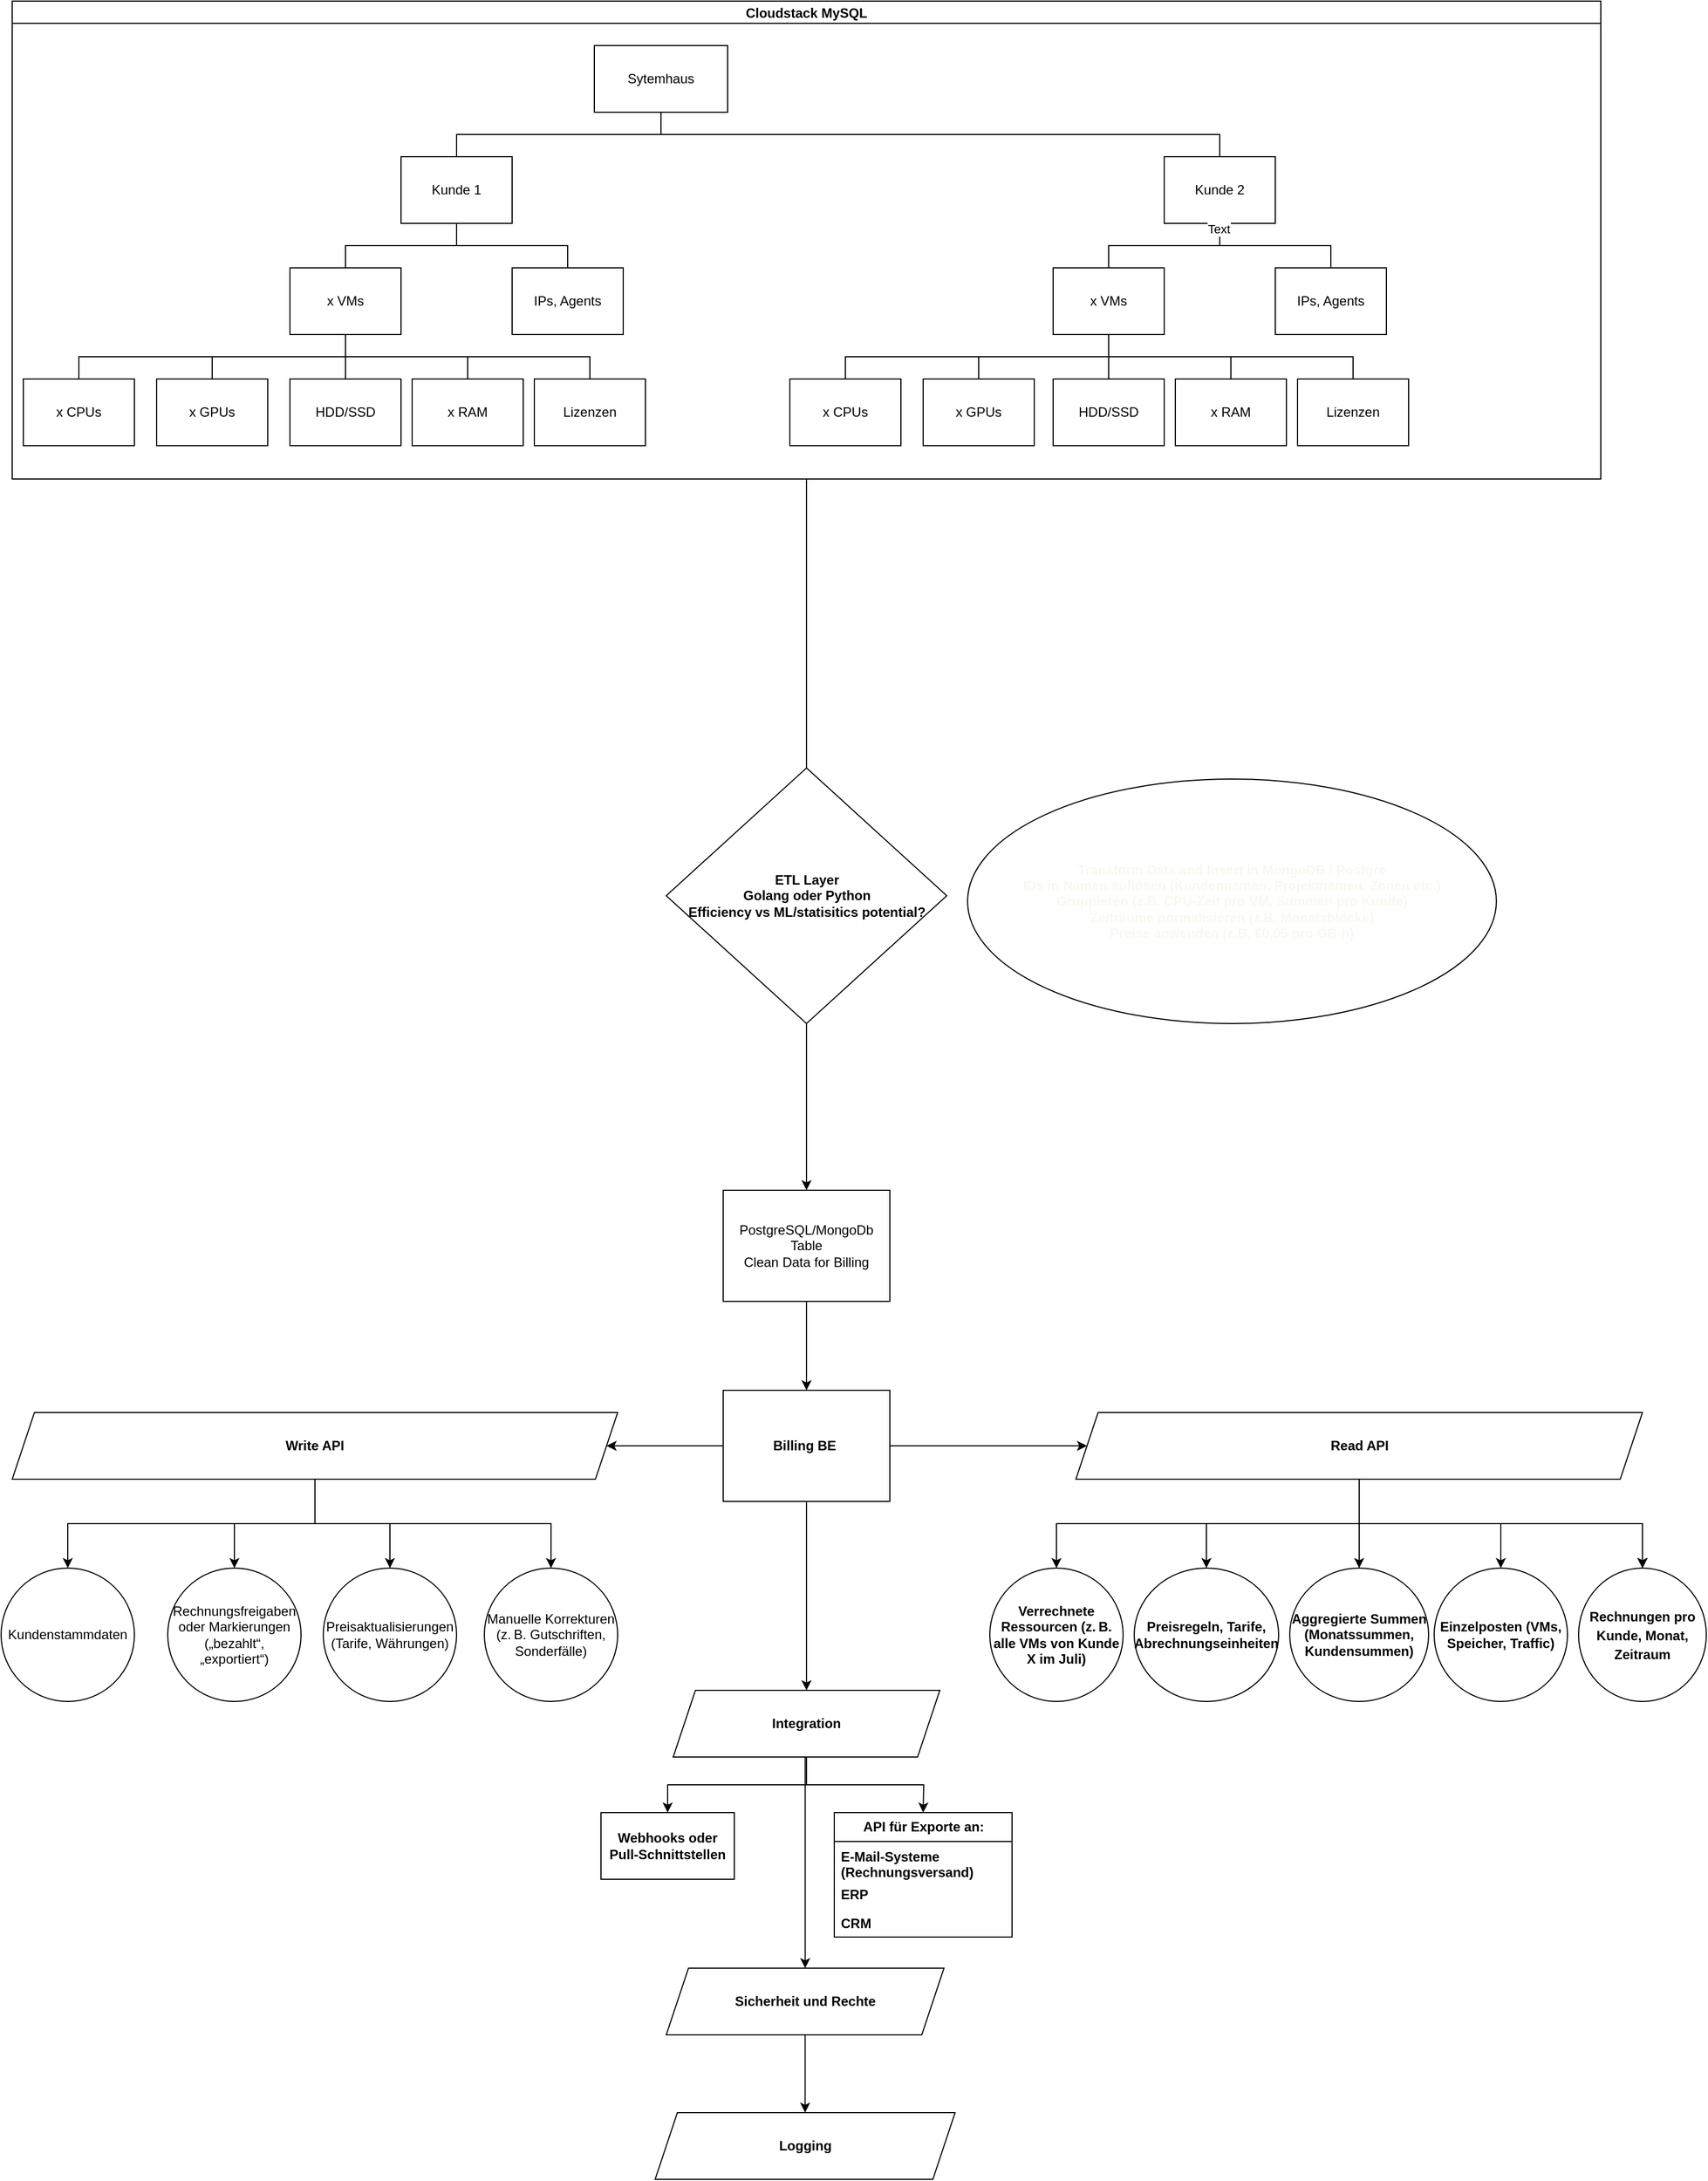 <mxfile version="28.0.7">
  <diagram name="Seite-1" id="dAcKR4Bfe2L1xaJW2Gbn">
    <mxGraphModel dx="2253" dy="831" grid="1" gridSize="10" guides="1" tooltips="1" connect="1" arrows="1" fold="1" page="1" pageScale="1" pageWidth="827" pageHeight="1169" math="0" shadow="0">
      <root>
        <mxCell id="0" />
        <mxCell id="1" parent="0" />
        <mxCell id="pC6qjMNUaUX_Bs6oKTgu-78" value="" style="edgeStyle=elbowEdgeStyle;rounded=0;orthogonalLoop=1;jettySize=auto;html=1;elbow=vertical;startArrow=none;endArrow=none;" parent="1" source="pC6qjMNUaUX_Bs6oKTgu-1" target="pC6qjMNUaUX_Bs6oKTgu-77" edge="1">
          <mxGeometry relative="1" as="geometry" />
        </mxCell>
        <mxCell id="pC6qjMNUaUX_Bs6oKTgu-1" value="Cloudstack MySQL" style="swimlane;startSize=20;horizontal=1;containerType=tree;newEdgeStyle={&quot;edgeStyle&quot;:&quot;elbowEdgeStyle&quot;,&quot;startArrow&quot;:&quot;none&quot;,&quot;endArrow&quot;:&quot;none&quot;};" parent="1" vertex="1">
          <mxGeometry x="-540" y="150" width="1430" height="430" as="geometry" />
        </mxCell>
        <mxCell id="pC6qjMNUaUX_Bs6oKTgu-2" value="" style="edgeStyle=elbowEdgeStyle;elbow=vertical;sourcePerimeterSpacing=0;targetPerimeterSpacing=0;startArrow=none;endArrow=none;rounded=0;curved=0;" parent="pC6qjMNUaUX_Bs6oKTgu-1" source="pC6qjMNUaUX_Bs6oKTgu-4" target="pC6qjMNUaUX_Bs6oKTgu-5" edge="1">
          <mxGeometry relative="1" as="geometry" />
        </mxCell>
        <mxCell id="pC6qjMNUaUX_Bs6oKTgu-3" value="" style="edgeStyle=elbowEdgeStyle;elbow=vertical;sourcePerimeterSpacing=0;targetPerimeterSpacing=0;startArrow=none;endArrow=none;rounded=0;curved=0;" parent="pC6qjMNUaUX_Bs6oKTgu-1" source="pC6qjMNUaUX_Bs6oKTgu-4" target="pC6qjMNUaUX_Bs6oKTgu-6" edge="1">
          <mxGeometry relative="1" as="geometry" />
        </mxCell>
        <UserObject label="Sytemhaus" treeRoot="1" id="pC6qjMNUaUX_Bs6oKTgu-4">
          <mxCell style="whiteSpace=wrap;html=1;align=center;treeFolding=1;treeMoving=1;newEdgeStyle={&quot;edgeStyle&quot;:&quot;elbowEdgeStyle&quot;,&quot;startArrow&quot;:&quot;none&quot;,&quot;endArrow&quot;:&quot;none&quot;};" parent="pC6qjMNUaUX_Bs6oKTgu-1" vertex="1">
            <mxGeometry x="524" y="40" width="120" height="60" as="geometry" />
          </mxCell>
        </UserObject>
        <mxCell id="pC6qjMNUaUX_Bs6oKTgu-5" value="Kunde 1" style="whiteSpace=wrap;html=1;align=center;verticalAlign=middle;treeFolding=1;treeMoving=1;newEdgeStyle={&quot;edgeStyle&quot;:&quot;elbowEdgeStyle&quot;,&quot;startArrow&quot;:&quot;none&quot;,&quot;endArrow&quot;:&quot;none&quot;};" parent="pC6qjMNUaUX_Bs6oKTgu-1" vertex="1">
          <mxGeometry x="350" y="140" width="100" height="60" as="geometry" />
        </mxCell>
        <mxCell id="pC6qjMNUaUX_Bs6oKTgu-6" value="Kunde 2" style="whiteSpace=wrap;html=1;align=center;verticalAlign=middle;treeFolding=1;treeMoving=1;newEdgeStyle={&quot;edgeStyle&quot;:&quot;elbowEdgeStyle&quot;,&quot;startArrow&quot;:&quot;none&quot;,&quot;endArrow&quot;:&quot;none&quot;};" parent="pC6qjMNUaUX_Bs6oKTgu-1" vertex="1">
          <mxGeometry x="1037" y="140" width="100" height="60" as="geometry" />
        </mxCell>
        <mxCell id="pC6qjMNUaUX_Bs6oKTgu-10" value="" style="edgeStyle=elbowEdgeStyle;elbow=vertical;sourcePerimeterSpacing=0;targetPerimeterSpacing=0;startArrow=none;endArrow=none;rounded=0;curved=0;" parent="pC6qjMNUaUX_Bs6oKTgu-1" source="pC6qjMNUaUX_Bs6oKTgu-6" target="pC6qjMNUaUX_Bs6oKTgu-11" edge="1">
          <mxGeometry relative="1" as="geometry">
            <mxPoint x="380" y="140" as="sourcePoint" />
          </mxGeometry>
        </mxCell>
        <mxCell id="pC6qjMNUaUX_Bs6oKTgu-11" value="x VMs" style="whiteSpace=wrap;html=1;align=center;verticalAlign=middle;treeFolding=1;treeMoving=1;newEdgeStyle={&quot;edgeStyle&quot;:&quot;elbowEdgeStyle&quot;,&quot;startArrow&quot;:&quot;none&quot;,&quot;endArrow&quot;:&quot;none&quot;};fillColor=light-dark(#FFFFFF,#FF1A6E);" parent="pC6qjMNUaUX_Bs6oKTgu-1" vertex="1">
          <mxGeometry x="937" y="240" width="100" height="60" as="geometry" />
        </mxCell>
        <mxCell id="pC6qjMNUaUX_Bs6oKTgu-12" value="" style="edgeStyle=elbowEdgeStyle;elbow=vertical;sourcePerimeterSpacing=0;targetPerimeterSpacing=0;startArrow=none;endArrow=none;rounded=0;curved=0;exitX=0.5;exitY=1;exitDx=0;exitDy=0;" parent="pC6qjMNUaUX_Bs6oKTgu-1" source="pC6qjMNUaUX_Bs6oKTgu-11" target="pC6qjMNUaUX_Bs6oKTgu-13" edge="1">
          <mxGeometry relative="1" as="geometry">
            <mxPoint x="380" y="140" as="sourcePoint" />
          </mxGeometry>
        </mxCell>
        <mxCell id="pC6qjMNUaUX_Bs6oKTgu-13" value="x CPUs" style="whiteSpace=wrap;html=1;align=center;verticalAlign=middle;treeFolding=1;treeMoving=1;newEdgeStyle={&quot;edgeStyle&quot;:&quot;elbowEdgeStyle&quot;,&quot;startArrow&quot;:&quot;none&quot;,&quot;endArrow&quot;:&quot;none&quot;};fillColor=light-dark(#FFFFFF,#FF1A6E);" parent="pC6qjMNUaUX_Bs6oKTgu-1" vertex="1">
          <mxGeometry x="700" y="340" width="100" height="60" as="geometry" />
        </mxCell>
        <mxCell id="pC6qjMNUaUX_Bs6oKTgu-14" value="" style="edgeStyle=elbowEdgeStyle;elbow=vertical;sourcePerimeterSpacing=0;targetPerimeterSpacing=0;startArrow=none;endArrow=none;rounded=0;curved=0;exitX=0.5;exitY=1;exitDx=0;exitDy=0;" parent="pC6qjMNUaUX_Bs6oKTgu-1" source="pC6qjMNUaUX_Bs6oKTgu-11" target="pC6qjMNUaUX_Bs6oKTgu-15" edge="1">
          <mxGeometry relative="1" as="geometry">
            <mxPoint x="380" y="140" as="sourcePoint" />
          </mxGeometry>
        </mxCell>
        <mxCell id="pC6qjMNUaUX_Bs6oKTgu-15" value="x GPUs" style="whiteSpace=wrap;html=1;align=center;verticalAlign=middle;treeFolding=1;treeMoving=1;newEdgeStyle={&quot;edgeStyle&quot;:&quot;elbowEdgeStyle&quot;,&quot;startArrow&quot;:&quot;none&quot;,&quot;endArrow&quot;:&quot;none&quot;};fillColor=light-dark(#FFFFFF,#FF1A6E);" parent="pC6qjMNUaUX_Bs6oKTgu-1" vertex="1">
          <mxGeometry x="820" y="340" width="100" height="60" as="geometry" />
        </mxCell>
        <mxCell id="pC6qjMNUaUX_Bs6oKTgu-16" value="" style="edgeStyle=elbowEdgeStyle;elbow=vertical;sourcePerimeterSpacing=0;targetPerimeterSpacing=0;startArrow=none;endArrow=none;rounded=0;curved=0;exitX=0.5;exitY=1;exitDx=0;exitDy=0;" parent="pC6qjMNUaUX_Bs6oKTgu-1" source="pC6qjMNUaUX_Bs6oKTgu-11" target="pC6qjMNUaUX_Bs6oKTgu-17" edge="1">
          <mxGeometry relative="1" as="geometry">
            <mxPoint x="970" y="310" as="sourcePoint" />
          </mxGeometry>
        </mxCell>
        <mxCell id="pC6qjMNUaUX_Bs6oKTgu-17" value="HDD/SSD" style="whiteSpace=wrap;html=1;align=center;verticalAlign=middle;treeFolding=1;treeMoving=1;newEdgeStyle={&quot;edgeStyle&quot;:&quot;elbowEdgeStyle&quot;,&quot;startArrow&quot;:&quot;none&quot;,&quot;endArrow&quot;:&quot;none&quot;};fillColor=light-dark(#FFFFFF,#FF1A6E);" parent="pC6qjMNUaUX_Bs6oKTgu-1" vertex="1">
          <mxGeometry x="937" y="340" width="100" height="60" as="geometry" />
        </mxCell>
        <mxCell id="pC6qjMNUaUX_Bs6oKTgu-18" value="" style="edgeStyle=elbowEdgeStyle;elbow=vertical;sourcePerimeterSpacing=0;targetPerimeterSpacing=0;startArrow=none;endArrow=none;rounded=0;curved=0;" parent="pC6qjMNUaUX_Bs6oKTgu-1" source="pC6qjMNUaUX_Bs6oKTgu-6" target="pC6qjMNUaUX_Bs6oKTgu-19" edge="1">
          <mxGeometry relative="1" as="geometry">
            <mxPoint x="380" y="140" as="sourcePoint" />
          </mxGeometry>
        </mxCell>
        <mxCell id="pC6qjMNUaUX_Bs6oKTgu-20" value="Text" style="edgeLabel;html=1;align=center;verticalAlign=middle;resizable=0;points=[];" parent="pC6qjMNUaUX_Bs6oKTgu-18" vertex="1" connectable="0">
          <mxGeometry x="-0.938" y="-1" relative="1" as="geometry">
            <mxPoint as="offset" />
          </mxGeometry>
        </mxCell>
        <mxCell id="pC6qjMNUaUX_Bs6oKTgu-19" value="IPs, Agents" style="whiteSpace=wrap;html=1;align=center;verticalAlign=middle;treeFolding=1;treeMoving=1;newEdgeStyle={&quot;edgeStyle&quot;:&quot;elbowEdgeStyle&quot;,&quot;startArrow&quot;:&quot;none&quot;,&quot;endArrow&quot;:&quot;none&quot;};fillColor=light-dark(#FFFFFF,#0F1893);" parent="pC6qjMNUaUX_Bs6oKTgu-1" vertex="1">
          <mxGeometry x="1137" y="240" width="100" height="60" as="geometry" />
        </mxCell>
        <mxCell id="pC6qjMNUaUX_Bs6oKTgu-30" value="" style="edgeStyle=elbowEdgeStyle;elbow=vertical;sourcePerimeterSpacing=0;targetPerimeterSpacing=0;startArrow=none;endArrow=none;rounded=0;curved=0;" parent="pC6qjMNUaUX_Bs6oKTgu-1" source="pC6qjMNUaUX_Bs6oKTgu-5" target="pC6qjMNUaUX_Bs6oKTgu-31" edge="1">
          <mxGeometry relative="1" as="geometry">
            <mxPoint x="380" y="140" as="sourcePoint" />
          </mxGeometry>
        </mxCell>
        <mxCell id="pC6qjMNUaUX_Bs6oKTgu-31" value="x VMs" style="whiteSpace=wrap;html=1;align=center;verticalAlign=middle;treeFolding=1;treeMoving=1;newEdgeStyle={&quot;edgeStyle&quot;:&quot;elbowEdgeStyle&quot;,&quot;startArrow&quot;:&quot;none&quot;,&quot;endArrow&quot;:&quot;none&quot;};fillColor=light-dark(#FFFFFF,#FF1A6E);" parent="pC6qjMNUaUX_Bs6oKTgu-1" vertex="1">
          <mxGeometry x="250" y="240" width="100" height="60" as="geometry" />
        </mxCell>
        <mxCell id="pC6qjMNUaUX_Bs6oKTgu-37" value="IPs, Agents" style="whiteSpace=wrap;html=1;align=center;verticalAlign=middle;treeFolding=1;treeMoving=1;newEdgeStyle={&quot;edgeStyle&quot;:&quot;elbowEdgeStyle&quot;,&quot;startArrow&quot;:&quot;none&quot;,&quot;endArrow&quot;:&quot;none&quot;};fillColor=light-dark(#FFFFFF,#0F1893);" parent="pC6qjMNUaUX_Bs6oKTgu-1" vertex="1">
          <mxGeometry x="450" y="240" width="100" height="60" as="geometry" />
        </mxCell>
        <mxCell id="pC6qjMNUaUX_Bs6oKTgu-36" value="" style="edgeStyle=elbowEdgeStyle;elbow=vertical;sourcePerimeterSpacing=0;targetPerimeterSpacing=0;startArrow=none;endArrow=none;rounded=0;curved=0;" parent="pC6qjMNUaUX_Bs6oKTgu-1" source="pC6qjMNUaUX_Bs6oKTgu-5" target="pC6qjMNUaUX_Bs6oKTgu-37" edge="1">
          <mxGeometry relative="1" as="geometry">
            <mxPoint x="850" y="130" as="sourcePoint" />
          </mxGeometry>
        </mxCell>
        <mxCell id="pC6qjMNUaUX_Bs6oKTgu-48" value="" style="edgeStyle=elbowEdgeStyle;elbow=vertical;sourcePerimeterSpacing=0;targetPerimeterSpacing=0;startArrow=none;endArrow=none;rounded=0;curved=0;" parent="pC6qjMNUaUX_Bs6oKTgu-1" source="pC6qjMNUaUX_Bs6oKTgu-11" target="pC6qjMNUaUX_Bs6oKTgu-49" edge="1">
          <mxGeometry relative="1" as="geometry">
            <mxPoint x="770" y="280" as="sourcePoint" />
          </mxGeometry>
        </mxCell>
        <mxCell id="pC6qjMNUaUX_Bs6oKTgu-49" value="x RAM" style="whiteSpace=wrap;html=1;align=center;verticalAlign=middle;treeFolding=1;treeMoving=1;newEdgeStyle={&quot;edgeStyle&quot;:&quot;elbowEdgeStyle&quot;,&quot;startArrow&quot;:&quot;none&quot;,&quot;endArrow&quot;:&quot;none&quot;};fillColor=light-dark(#FFFFFF,#FF1A6E);" parent="pC6qjMNUaUX_Bs6oKTgu-1" vertex="1">
          <mxGeometry x="1047" y="340" width="100" height="60" as="geometry" />
        </mxCell>
        <mxCell id="pC6qjMNUaUX_Bs6oKTgu-65" value="" style="edgeStyle=elbowEdgeStyle;elbow=vertical;sourcePerimeterSpacing=0;targetPerimeterSpacing=0;startArrow=none;endArrow=none;rounded=0;curved=0;" parent="pC6qjMNUaUX_Bs6oKTgu-1" source="pC6qjMNUaUX_Bs6oKTgu-31" target="pC6qjMNUaUX_Bs6oKTgu-66" edge="1">
          <mxGeometry relative="1" as="geometry">
            <mxPoint x="-20" y="280" as="sourcePoint" />
          </mxGeometry>
        </mxCell>
        <mxCell id="pC6qjMNUaUX_Bs6oKTgu-66" value="x GPUs" style="whiteSpace=wrap;html=1;align=center;verticalAlign=middle;treeFolding=1;treeMoving=1;newEdgeStyle={&quot;edgeStyle&quot;:&quot;elbowEdgeStyle&quot;,&quot;startArrow&quot;:&quot;none&quot;,&quot;endArrow&quot;:&quot;none&quot;};fillColor=light-dark(#FFFFFF,#FF1A6E);" parent="pC6qjMNUaUX_Bs6oKTgu-1" vertex="1">
          <mxGeometry x="130" y="340" width="100" height="60" as="geometry" />
        </mxCell>
        <mxCell id="pC6qjMNUaUX_Bs6oKTgu-67" value="" style="edgeStyle=elbowEdgeStyle;elbow=vertical;sourcePerimeterSpacing=0;targetPerimeterSpacing=0;startArrow=none;endArrow=none;rounded=0;curved=0;" parent="pC6qjMNUaUX_Bs6oKTgu-1" source="pC6qjMNUaUX_Bs6oKTgu-31" target="pC6qjMNUaUX_Bs6oKTgu-68" edge="1">
          <mxGeometry relative="1" as="geometry">
            <mxPoint x="-20" y="280" as="sourcePoint" />
          </mxGeometry>
        </mxCell>
        <mxCell id="pC6qjMNUaUX_Bs6oKTgu-68" value="HDD/SSD" style="whiteSpace=wrap;html=1;align=center;verticalAlign=middle;treeFolding=1;treeMoving=1;newEdgeStyle={&quot;edgeStyle&quot;:&quot;elbowEdgeStyle&quot;,&quot;startArrow&quot;:&quot;none&quot;,&quot;endArrow&quot;:&quot;none&quot;};fillColor=light-dark(#FFFFFF,#FF1A6E);" parent="pC6qjMNUaUX_Bs6oKTgu-1" vertex="1">
          <mxGeometry x="250" y="340" width="100" height="60" as="geometry" />
        </mxCell>
        <mxCell id="pC6qjMNUaUX_Bs6oKTgu-69" value="" style="edgeStyle=elbowEdgeStyle;elbow=vertical;sourcePerimeterSpacing=0;targetPerimeterSpacing=0;startArrow=none;endArrow=none;rounded=0;curved=0;" parent="pC6qjMNUaUX_Bs6oKTgu-1" source="pC6qjMNUaUX_Bs6oKTgu-31" target="pC6qjMNUaUX_Bs6oKTgu-70" edge="1">
          <mxGeometry relative="1" as="geometry">
            <mxPoint x="-20" y="280" as="sourcePoint" />
          </mxGeometry>
        </mxCell>
        <mxCell id="pC6qjMNUaUX_Bs6oKTgu-70" value="x RAM" style="whiteSpace=wrap;html=1;align=center;verticalAlign=middle;treeFolding=1;treeMoving=1;newEdgeStyle={&quot;edgeStyle&quot;:&quot;elbowEdgeStyle&quot;,&quot;startArrow&quot;:&quot;none&quot;,&quot;endArrow&quot;:&quot;none&quot;};fillColor=light-dark(#FFFFFF,#FF1A6E);" parent="pC6qjMNUaUX_Bs6oKTgu-1" vertex="1">
          <mxGeometry x="360" y="340" width="100" height="60" as="geometry" />
        </mxCell>
        <mxCell id="pC6qjMNUaUX_Bs6oKTgu-71" value="" style="edgeStyle=elbowEdgeStyle;elbow=vertical;sourcePerimeterSpacing=0;targetPerimeterSpacing=0;startArrow=none;endArrow=none;rounded=0;curved=0;" parent="pC6qjMNUaUX_Bs6oKTgu-1" source="pC6qjMNUaUX_Bs6oKTgu-31" target="pC6qjMNUaUX_Bs6oKTgu-72" edge="1">
          <mxGeometry relative="1" as="geometry">
            <mxPoint x="-20" y="280" as="sourcePoint" />
          </mxGeometry>
        </mxCell>
        <mxCell id="pC6qjMNUaUX_Bs6oKTgu-72" value="x CPUs" style="whiteSpace=wrap;html=1;align=center;verticalAlign=middle;treeFolding=1;treeMoving=1;newEdgeStyle={&quot;edgeStyle&quot;:&quot;elbowEdgeStyle&quot;,&quot;startArrow&quot;:&quot;none&quot;,&quot;endArrow&quot;:&quot;none&quot;};fillColor=light-dark(#FFFFFF,#FF1A6E);" parent="pC6qjMNUaUX_Bs6oKTgu-1" vertex="1">
          <mxGeometry x="10" y="340" width="100" height="60" as="geometry" />
        </mxCell>
        <mxCell id="pC6qjMNUaUX_Bs6oKTgu-73" value="" style="edgeStyle=elbowEdgeStyle;elbow=vertical;sourcePerimeterSpacing=0;targetPerimeterSpacing=0;startArrow=none;endArrow=none;rounded=0;curved=0;" parent="pC6qjMNUaUX_Bs6oKTgu-1" source="pC6qjMNUaUX_Bs6oKTgu-11" target="pC6qjMNUaUX_Bs6oKTgu-74" edge="1">
          <mxGeometry relative="1" as="geometry">
            <mxPoint x="640" y="280" as="sourcePoint" />
          </mxGeometry>
        </mxCell>
        <mxCell id="pC6qjMNUaUX_Bs6oKTgu-74" value="Lizenzen" style="whiteSpace=wrap;html=1;align=center;verticalAlign=middle;treeFolding=1;treeMoving=1;newEdgeStyle={&quot;edgeStyle&quot;:&quot;elbowEdgeStyle&quot;,&quot;startArrow&quot;:&quot;none&quot;,&quot;endArrow&quot;:&quot;none&quot;};fillColor=light-dark(#FFFFFF,#FF1A6E);" parent="pC6qjMNUaUX_Bs6oKTgu-1" vertex="1">
          <mxGeometry x="1157" y="340" width="100" height="60" as="geometry" />
        </mxCell>
        <mxCell id="pC6qjMNUaUX_Bs6oKTgu-75" value="" style="edgeStyle=elbowEdgeStyle;elbow=vertical;sourcePerimeterSpacing=0;targetPerimeterSpacing=0;startArrow=none;endArrow=none;rounded=0;curved=0;" parent="pC6qjMNUaUX_Bs6oKTgu-1" source="pC6qjMNUaUX_Bs6oKTgu-31" target="pC6qjMNUaUX_Bs6oKTgu-76" edge="1">
          <mxGeometry relative="1" as="geometry">
            <mxPoint x="-20" y="280" as="sourcePoint" />
          </mxGeometry>
        </mxCell>
        <mxCell id="pC6qjMNUaUX_Bs6oKTgu-76" value="Lizenzen" style="whiteSpace=wrap;html=1;align=center;verticalAlign=middle;treeFolding=1;treeMoving=1;newEdgeStyle={&quot;edgeStyle&quot;:&quot;elbowEdgeStyle&quot;,&quot;startArrow&quot;:&quot;none&quot;,&quot;endArrow&quot;:&quot;none&quot;};fillColor=light-dark(#FFFFFF,#FF1A6E);" parent="pC6qjMNUaUX_Bs6oKTgu-1" vertex="1">
          <mxGeometry x="470" y="340" width="100" height="60" as="geometry" />
        </mxCell>
        <mxCell id="pC6qjMNUaUX_Bs6oKTgu-89" style="edgeStyle=orthogonalEdgeStyle;rounded=0;orthogonalLoop=1;jettySize=auto;html=1;exitX=0.5;exitY=1;exitDx=0;exitDy=0;entryX=0.5;entryY=0;entryDx=0;entryDy=0;" parent="1" source="pC6qjMNUaUX_Bs6oKTgu-77" edge="1">
          <mxGeometry relative="1" as="geometry">
            <mxPoint x="175" y="1220" as="targetPoint" />
          </mxGeometry>
        </mxCell>
        <mxCell id="pC6qjMNUaUX_Bs6oKTgu-77" value="ETL Layer&lt;div&gt;Golang oder Python&lt;/div&gt;&lt;div&gt;Efficiency vs ML/statisitics potential?&lt;/div&gt;" style="rhombus;whiteSpace=wrap;html=1;fontStyle=1;startSize=20;horizontal=1;" parent="1" vertex="1">
          <mxGeometry x="48.75" y="840" width="252.5" height="230" as="geometry" />
        </mxCell>
        <mxCell id="pC6qjMNUaUX_Bs6oKTgu-82" value="&lt;div&gt;&lt;p style=&quot;&quot;&gt;&lt;font style=&quot;color: light-dark(rgb(248, 248, 242), rgb(255, 255, 255));&quot;&gt;&lt;b&gt;&lt;font style=&quot;&quot; face=&quot;Helvetica&quot;&gt;Transform Data and Insert in MongoDB / Postgre&lt;br&gt;&lt;/font&gt;&lt;font style=&quot;&quot; face=&quot;Helvetica&quot;&gt;IDs in Namen auflösen &lt;span&gt;(&lt;/span&gt;Kundennamen, Projektnamen, Zonen etc.&lt;span&gt;)&lt;br&gt;&lt;/span&gt;&lt;/font&gt;&lt;font style=&quot;&quot; face=&quot;Helvetica&quot;&gt;Gruppieren &lt;span&gt;(&lt;/span&gt;z.B. CPU-Zeit pro VM, Summen pro Kunde&lt;span&gt;)&lt;br&gt;&lt;/span&gt;&lt;/font&gt;&lt;font style=&quot;&quot; face=&quot;Helvetica&quot;&gt;Zeiträume normalisieren &lt;span&gt;(&lt;/span&gt;z.B. Monatsblöcke&lt;span&gt;)&lt;br&gt;&lt;/span&gt;&lt;/font&gt;&lt;font style=&quot;&quot; face=&quot;Helvetica&quot;&gt;Preise anwenden (z.B. €0,05 pro GB·h)&lt;/font&gt;&lt;/b&gt;&lt;/font&gt;&lt;/p&gt;&lt;/div&gt;" style="ellipse;whiteSpace=wrap;html=1;" parent="1" vertex="1">
          <mxGeometry x="320" y="850" width="476" height="220" as="geometry" />
        </mxCell>
        <mxCell id="pC6qjMNUaUX_Bs6oKTgu-93" value="" style="edgeStyle=orthogonalEdgeStyle;rounded=0;orthogonalLoop=1;jettySize=auto;html=1;" parent="1" source="pC6qjMNUaUX_Bs6oKTgu-91" target="pC6qjMNUaUX_Bs6oKTgu-92" edge="1">
          <mxGeometry relative="1" as="geometry" />
        </mxCell>
        <mxCell id="pC6qjMNUaUX_Bs6oKTgu-91" value="PostgreSQL/MongoDb Table&lt;div&gt;Clean Data for Billing&lt;/div&gt;" style="whiteSpace=wrap;html=1;" parent="1" vertex="1">
          <mxGeometry x="100" y="1220" width="150" height="100" as="geometry" />
        </mxCell>
        <mxCell id="pC6qjMNUaUX_Bs6oKTgu-97" value="" style="edgeStyle=orthogonalEdgeStyle;rounded=0;orthogonalLoop=1;jettySize=auto;html=1;" parent="1" source="pC6qjMNUaUX_Bs6oKTgu-92" target="pC6qjMNUaUX_Bs6oKTgu-96" edge="1">
          <mxGeometry relative="1" as="geometry" />
        </mxCell>
        <mxCell id="pC6qjMNUaUX_Bs6oKTgu-99" value="" style="edgeStyle=orthogonalEdgeStyle;rounded=0;orthogonalLoop=1;jettySize=auto;html=1;" parent="1" source="pC6qjMNUaUX_Bs6oKTgu-92" target="pC6qjMNUaUX_Bs6oKTgu-98" edge="1">
          <mxGeometry relative="1" as="geometry" />
        </mxCell>
        <mxCell id="pC6qjMNUaUX_Bs6oKTgu-124" value="" style="edgeStyle=orthogonalEdgeStyle;rounded=0;orthogonalLoop=1;jettySize=auto;html=1;" parent="1" source="pC6qjMNUaUX_Bs6oKTgu-92" edge="1">
          <mxGeometry relative="1" as="geometry">
            <mxPoint x="175" y="1670" as="targetPoint" />
          </mxGeometry>
        </mxCell>
        <mxCell id="pC6qjMNUaUX_Bs6oKTgu-141" value="" style="edgeStyle=orthogonalEdgeStyle;rounded=0;orthogonalLoop=1;jettySize=auto;html=1;" parent="1" source="pC6qjMNUaUX_Bs6oKTgu-92" target="pC6qjMNUaUX_Bs6oKTgu-140" edge="1">
          <mxGeometry relative="1" as="geometry" />
        </mxCell>
        <mxCell id="pC6qjMNUaUX_Bs6oKTgu-92" value="Billing BE&amp;nbsp;" style="whiteSpace=wrap;html=1;fontStyle=1" parent="1" vertex="1">
          <mxGeometry x="100" y="1400" width="150" height="100" as="geometry" />
        </mxCell>
        <mxCell id="pC6qjMNUaUX_Bs6oKTgu-101" value="" style="edgeStyle=orthogonalEdgeStyle;rounded=0;orthogonalLoop=1;jettySize=auto;html=1;" parent="1" source="pC6qjMNUaUX_Bs6oKTgu-96" target="pC6qjMNUaUX_Bs6oKTgu-100" edge="1">
          <mxGeometry relative="1" as="geometry" />
        </mxCell>
        <mxCell id="pC6qjMNUaUX_Bs6oKTgu-102" value="" style="edgeStyle=orthogonalEdgeStyle;rounded=0;orthogonalLoop=1;jettySize=auto;html=1;" parent="1" source="pC6qjMNUaUX_Bs6oKTgu-96" target="pC6qjMNUaUX_Bs6oKTgu-100" edge="1">
          <mxGeometry relative="1" as="geometry" />
        </mxCell>
        <mxCell id="pC6qjMNUaUX_Bs6oKTgu-103" value="" style="edgeStyle=orthogonalEdgeStyle;rounded=0;orthogonalLoop=1;jettySize=auto;html=1;" parent="1" source="pC6qjMNUaUX_Bs6oKTgu-96" target="pC6qjMNUaUX_Bs6oKTgu-100" edge="1">
          <mxGeometry relative="1" as="geometry" />
        </mxCell>
        <mxCell id="pC6qjMNUaUX_Bs6oKTgu-107" value="" style="edgeStyle=orthogonalEdgeStyle;rounded=0;orthogonalLoop=1;jettySize=auto;html=1;" parent="1" source="pC6qjMNUaUX_Bs6oKTgu-96" target="pC6qjMNUaUX_Bs6oKTgu-106" edge="1">
          <mxGeometry relative="1" as="geometry" />
        </mxCell>
        <mxCell id="pC6qjMNUaUX_Bs6oKTgu-109" value="" style="edgeStyle=orthogonalEdgeStyle;rounded=0;orthogonalLoop=1;jettySize=auto;html=1;" parent="1" source="pC6qjMNUaUX_Bs6oKTgu-96" target="pC6qjMNUaUX_Bs6oKTgu-108" edge="1">
          <mxGeometry relative="1" as="geometry" />
        </mxCell>
        <mxCell id="pC6qjMNUaUX_Bs6oKTgu-111" value="" style="edgeStyle=orthogonalEdgeStyle;rounded=0;orthogonalLoop=1;jettySize=auto;html=1;" parent="1" source="pC6qjMNUaUX_Bs6oKTgu-96" target="pC6qjMNUaUX_Bs6oKTgu-110" edge="1">
          <mxGeometry relative="1" as="geometry" />
        </mxCell>
        <mxCell id="pC6qjMNUaUX_Bs6oKTgu-113" value="" style="edgeStyle=orthogonalEdgeStyle;rounded=0;orthogonalLoop=1;jettySize=auto;html=1;" parent="1" source="pC6qjMNUaUX_Bs6oKTgu-96" target="pC6qjMNUaUX_Bs6oKTgu-112" edge="1">
          <mxGeometry relative="1" as="geometry" />
        </mxCell>
        <mxCell id="pC6qjMNUaUX_Bs6oKTgu-96" value="Read API" style="shape=parallelogram;perimeter=parallelogramPerimeter;whiteSpace=wrap;html=1;fixedSize=1;fontStyle=1" parent="1" vertex="1">
          <mxGeometry x="417.5" y="1420" width="510" height="60" as="geometry" />
        </mxCell>
        <mxCell id="pC6qjMNUaUX_Bs6oKTgu-116" value="" style="edgeStyle=orthogonalEdgeStyle;rounded=0;orthogonalLoop=1;jettySize=auto;html=1;" parent="1" source="pC6qjMNUaUX_Bs6oKTgu-98" target="pC6qjMNUaUX_Bs6oKTgu-115" edge="1">
          <mxGeometry relative="1" as="geometry" />
        </mxCell>
        <mxCell id="pC6qjMNUaUX_Bs6oKTgu-118" value="" style="edgeStyle=orthogonalEdgeStyle;rounded=0;orthogonalLoop=1;jettySize=auto;html=1;" parent="1" source="pC6qjMNUaUX_Bs6oKTgu-98" target="pC6qjMNUaUX_Bs6oKTgu-117" edge="1">
          <mxGeometry relative="1" as="geometry" />
        </mxCell>
        <mxCell id="pC6qjMNUaUX_Bs6oKTgu-120" value="" style="edgeStyle=orthogonalEdgeStyle;rounded=0;orthogonalLoop=1;jettySize=auto;html=1;" parent="1" source="pC6qjMNUaUX_Bs6oKTgu-98" target="pC6qjMNUaUX_Bs6oKTgu-119" edge="1">
          <mxGeometry relative="1" as="geometry" />
        </mxCell>
        <mxCell id="pC6qjMNUaUX_Bs6oKTgu-122" value="" style="edgeStyle=orthogonalEdgeStyle;rounded=0;orthogonalLoop=1;jettySize=auto;html=1;" parent="1" source="pC6qjMNUaUX_Bs6oKTgu-98" target="pC6qjMNUaUX_Bs6oKTgu-121" edge="1">
          <mxGeometry relative="1" as="geometry" />
        </mxCell>
        <mxCell id="pC6qjMNUaUX_Bs6oKTgu-98" value="Write API" style="shape=parallelogram;perimeter=parallelogramPerimeter;whiteSpace=wrap;html=1;fixedSize=1;fontStyle=1" parent="1" vertex="1">
          <mxGeometry x="-540" y="1420" width="545" height="60" as="geometry" />
        </mxCell>
        <mxCell id="pC6qjMNUaUX_Bs6oKTgu-100" value="&lt;h3 data-end=&quot;260&quot; data-start=&quot;219&quot;&gt;&lt;font style=&quot;font-size: 12px;&quot;&gt;Rechnungen pro Kunde, Monat, Zeitraum&lt;/font&gt;&lt;/h3&gt;" style="ellipse;whiteSpace=wrap;html=1;" parent="1" vertex="1">
          <mxGeometry x="870" y="1560" width="115" height="120" as="geometry" />
        </mxCell>
        <mxCell id="pC6qjMNUaUX_Bs6oKTgu-106" value="&lt;b&gt;Einzelposten (VMs, Speicher, Traffic)&lt;/b&gt;" style="ellipse;whiteSpace=wrap;html=1;" parent="1" vertex="1">
          <mxGeometry x="740" y="1560" width="120" height="120" as="geometry" />
        </mxCell>
        <mxCell id="pC6qjMNUaUX_Bs6oKTgu-108" value="&lt;b&gt;Aggregierte Summen (Monatssummen, Kundensummen)&lt;/b&gt;" style="ellipse;whiteSpace=wrap;html=1;" parent="1" vertex="1">
          <mxGeometry x="610" y="1560" width="125" height="120" as="geometry" />
        </mxCell>
        <mxCell id="pC6qjMNUaUX_Bs6oKTgu-110" value="&lt;b&gt;Preisregeln, Tarife, Abrechnungseinheiten&lt;/b&gt;" style="ellipse;whiteSpace=wrap;html=1;" parent="1" vertex="1">
          <mxGeometry x="470" y="1560" width="130" height="120" as="geometry" />
        </mxCell>
        <mxCell id="pC6qjMNUaUX_Bs6oKTgu-112" value="&lt;b&gt;Verrechnete Ressourcen (z. B. alle VMs von Kunde X im Juli)&lt;/b&gt;" style="ellipse;whiteSpace=wrap;html=1;" parent="1" vertex="1">
          <mxGeometry x="340" y="1560" width="120" height="120" as="geometry" />
        </mxCell>
        <mxCell id="pC6qjMNUaUX_Bs6oKTgu-115" value="Rechnungsfreigaben oder Markierungen („bezahlt“, „exportiert“)" style="ellipse;whiteSpace=wrap;html=1;" parent="1" vertex="1">
          <mxGeometry x="-400" y="1560" width="120" height="120" as="geometry" />
        </mxCell>
        <mxCell id="pC6qjMNUaUX_Bs6oKTgu-117" value="Preisaktualisierungen (Tarife, Währungen)" style="ellipse;whiteSpace=wrap;html=1;" parent="1" vertex="1">
          <mxGeometry x="-260" y="1560" width="120" height="120" as="geometry" />
        </mxCell>
        <mxCell id="pC6qjMNUaUX_Bs6oKTgu-119" value="Kundenstammdaten" style="ellipse;whiteSpace=wrap;html=1;" parent="1" vertex="1">
          <mxGeometry x="-550" y="1560" width="120" height="120" as="geometry" />
        </mxCell>
        <mxCell id="pC6qjMNUaUX_Bs6oKTgu-121" value="Manuelle Korrekturen (z. B. Gutschriften, Sonderfälle)" style="ellipse;whiteSpace=wrap;html=1;" parent="1" vertex="1">
          <mxGeometry x="-115" y="1560" width="120" height="120" as="geometry" />
        </mxCell>
        <mxCell id="pC6qjMNUaUX_Bs6oKTgu-128" value="" style="edgeStyle=orthogonalEdgeStyle;rounded=0;orthogonalLoop=1;jettySize=auto;html=1;" parent="1" source="pC6qjMNUaUX_Bs6oKTgu-126" edge="1">
          <mxGeometry relative="1" as="geometry">
            <mxPoint x="280" y="1780" as="targetPoint" />
          </mxGeometry>
        </mxCell>
        <mxCell id="pC6qjMNUaUX_Bs6oKTgu-139" value="" style="edgeStyle=orthogonalEdgeStyle;rounded=0;orthogonalLoop=1;jettySize=auto;html=1;" parent="1" source="pC6qjMNUaUX_Bs6oKTgu-126" target="pC6qjMNUaUX_Bs6oKTgu-138" edge="1">
          <mxGeometry relative="1" as="geometry" />
        </mxCell>
        <mxCell id="pC6qjMNUaUX_Bs6oKTgu-126" value="Integration" style="shape=parallelogram;perimeter=parallelogramPerimeter;whiteSpace=wrap;html=1;fixedSize=1;fontStyle=1" parent="1" vertex="1">
          <mxGeometry x="55" y="1670" width="240" height="60" as="geometry" />
        </mxCell>
        <mxCell id="pC6qjMNUaUX_Bs6oKTgu-133" value="API für Exporte an:" style="swimlane;fontStyle=1;childLayout=stackLayout;horizontal=1;startSize=26;fillColor=none;horizontalStack=0;resizeParent=1;resizeParentMax=0;resizeLast=0;collapsible=1;marginBottom=0;html=1;" parent="1" vertex="1">
          <mxGeometry x="200" y="1780" width="160" height="112" as="geometry" />
        </mxCell>
        <mxCell id="pC6qjMNUaUX_Bs6oKTgu-134" value="E-Mail-Systeme (Rechnungsversand)" style="text;strokeColor=none;fillColor=none;align=left;verticalAlign=top;spacingLeft=4;spacingRight=4;overflow=hidden;rotatable=0;points=[[0,0.5],[1,0.5]];portConstraint=eastwest;whiteSpace=wrap;html=1;fontStyle=1" parent="pC6qjMNUaUX_Bs6oKTgu-133" vertex="1">
          <mxGeometry y="26" width="160" height="34" as="geometry" />
        </mxCell>
        <mxCell id="pC6qjMNUaUX_Bs6oKTgu-135" value="ERP&lt;span style=&quot;white-space: pre;&quot;&gt;&#x9;&lt;/span&gt;" style="text;strokeColor=none;fillColor=none;align=left;verticalAlign=top;spacingLeft=4;spacingRight=4;overflow=hidden;rotatable=0;points=[[0,0.5],[1,0.5]];portConstraint=eastwest;whiteSpace=wrap;html=1;fontStyle=1" parent="pC6qjMNUaUX_Bs6oKTgu-133" vertex="1">
          <mxGeometry y="60" width="160" height="26" as="geometry" />
        </mxCell>
        <mxCell id="pC6qjMNUaUX_Bs6oKTgu-136" value="CRM" style="text;strokeColor=none;fillColor=none;align=left;verticalAlign=top;spacingLeft=4;spacingRight=4;overflow=hidden;rotatable=0;points=[[0,0.5],[1,0.5]];portConstraint=eastwest;whiteSpace=wrap;html=1;fontStyle=1" parent="pC6qjMNUaUX_Bs6oKTgu-133" vertex="1">
          <mxGeometry y="86" width="160" height="26" as="geometry" />
        </mxCell>
        <mxCell id="pC6qjMNUaUX_Bs6oKTgu-138" value="Webhooks oder Pull-Schnittstellen" style="whiteSpace=wrap;html=1;fontStyle=1" parent="1" vertex="1">
          <mxGeometry x="-10" y="1780" width="120" height="60" as="geometry" />
        </mxCell>
        <mxCell id="pC6qjMNUaUX_Bs6oKTgu-143" value="" style="edgeStyle=orthogonalEdgeStyle;rounded=0;orthogonalLoop=1;jettySize=auto;html=1;" parent="1" source="pC6qjMNUaUX_Bs6oKTgu-140" target="pC6qjMNUaUX_Bs6oKTgu-142" edge="1">
          <mxGeometry relative="1" as="geometry" />
        </mxCell>
        <mxCell id="pC6qjMNUaUX_Bs6oKTgu-140" value="Sicherheit und Rechte" style="shape=parallelogram;perimeter=parallelogramPerimeter;whiteSpace=wrap;html=1;fixedSize=1;fontStyle=1" parent="1" vertex="1">
          <mxGeometry x="48.75" y="1920" width="250" height="60" as="geometry" />
        </mxCell>
        <mxCell id="pC6qjMNUaUX_Bs6oKTgu-142" value="Logging" style="shape=parallelogram;perimeter=parallelogramPerimeter;whiteSpace=wrap;html=1;fixedSize=1;fontStyle=1;" parent="1" vertex="1">
          <mxGeometry x="38.75" y="2050" width="270" height="60" as="geometry" />
        </mxCell>
      </root>
    </mxGraphModel>
  </diagram>
</mxfile>
